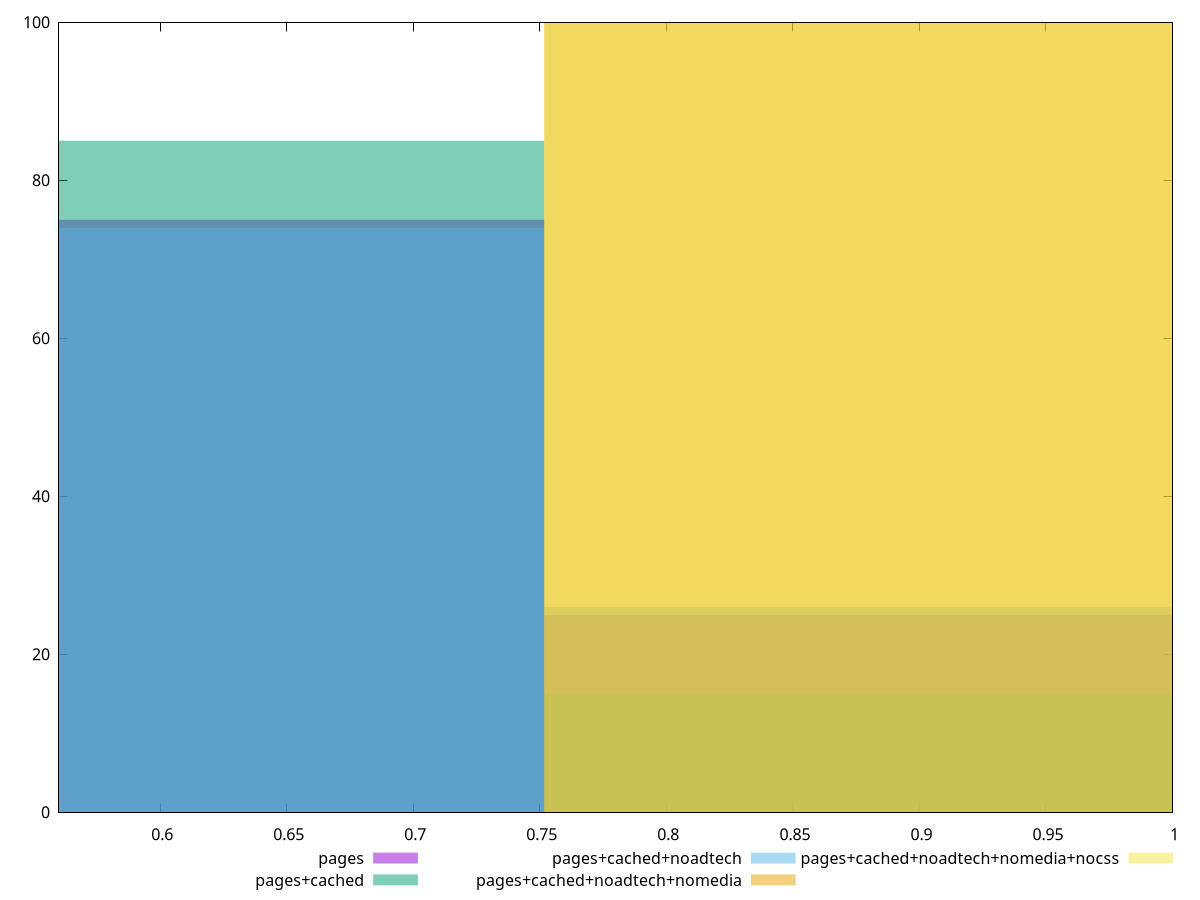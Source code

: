 reset

$pages <<EOF
0.6014116319356205 75
0.9021174479034308 25
EOF

$pagesCached <<EOF
0.9021174479034308 15
0.6014116319356205 85
EOF

$pagesCachedNoadtech <<EOF
0.9021174479034308 26
0.6014116319356205 74
EOF

$pagesCachedNoadtechNomedia <<EOF
0.9021174479034308 100
EOF

$pagesCachedNoadtechNomediaNocss <<EOF
0.9021174479034308 100
EOF

set key outside below
set boxwidth 0.30070581596781026
set xrange [0.56:1]
set yrange [0:100]
set trange [0:100]
set style fill transparent solid 0.5 noborder
set terminal svg size 640, 530 enhanced background rgb 'white'
set output "report_00015_2021-02-09T16-11-33.973Z/uses-webp-images/comparison/histogram/all_score.svg"

plot $pages title "pages" with boxes, \
     $pagesCached title "pages+cached" with boxes, \
     $pagesCachedNoadtech title "pages+cached+noadtech" with boxes, \
     $pagesCachedNoadtechNomedia title "pages+cached+noadtech+nomedia" with boxes, \
     $pagesCachedNoadtechNomediaNocss title "pages+cached+noadtech+nomedia+nocss" with boxes

reset

